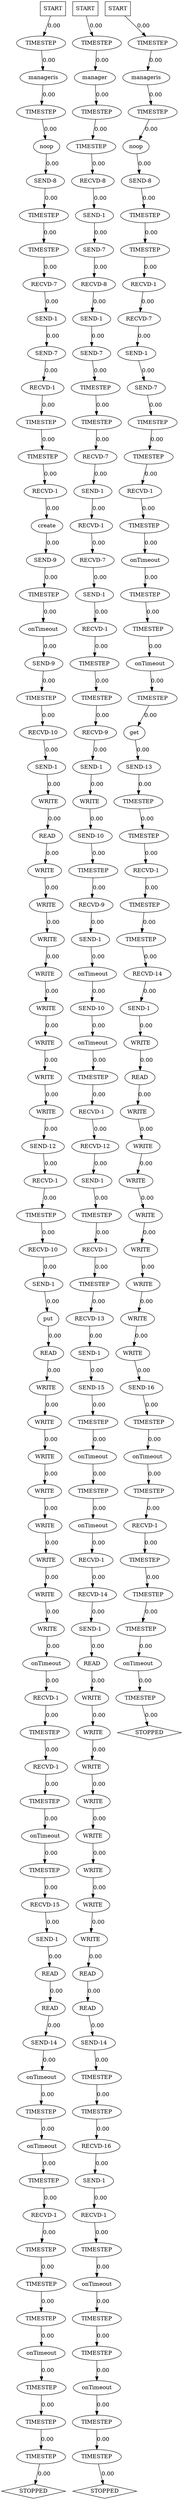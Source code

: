 digraph {
  0 [label="START",shape=box];
  1 [label="START",shape=box];
  2 [label="START",shape=box];
  3 [label="TIMESTEP"];
  4 [label="TIMESTEP"];
  5 [label="TIMESTEP"];
  6 [label="manager"];
  7 [label="manageris"];
  8 [label="manageris"];
  9 [label="TIMESTEP"];
  10 [label="TIMESTEP"];
  11 [label="TIMESTEP"];
  12 [label="TIMESTEP"];
  13 [label="noop"];
  14 [label="noop"];
  15 [label="RECVD-8"];
  16 [label="SEND-8"];
  17 [label="SEND-8"];
  18 [label="SEND-1"];
  19 [label="TIMESTEP"];
  20 [label="TIMESTEP"];
  21 [label="SEND-7"];
  22 [label="TIMESTEP"];
  23 [label="TIMESTEP"];
  24 [label="RECVD-1"];
  25 [label="RECVD-7"];
  26 [label="RECVD-8"];
  27 [label="RECVD-7"];
  28 [label="SEND-1"];
  29 [label="SEND-1"];
  30 [label="SEND-1"];
  31 [label="SEND-7"];
  32 [label="SEND-7"];
  33 [label="RECVD-1"];
  34 [label="SEND-7"];
  35 [label="TIMESTEP"];
  36 [label="TIMESTEP"];
  37 [label="TIMESTEP"];
  38 [label="TIMESTEP"];
  39 [label="RECVD-7"];
  40 [label="TIMESTEP"];
  41 [label="TIMESTEP"];
  42 [label="RECVD-1"];
  43 [label="RECVD-1"];
  44 [label="SEND-1"];
  45 [label="RECVD-1"];
  46 [label="TIMESTEP"];
  47 [label="create"];
  48 [label="RECVD-7"];
  49 [label="SEND-9"];
  50 [label="onTimeout"];
  51 [label="SEND-1"];
  52 [label="TIMESTEP"];
  53 [label="TIMESTEP"];
  54 [label="RECVD-1"];
  55 [label="TIMESTEP"];
  56 [label="onTimeout"];
  57 [label="SEND-9"];
  58 [label="TIMESTEP"];
  59 [label="onTimeout"];
  60 [label="TIMESTEP"];
  61 [label="TIMESTEP"];
  62 [label="TIMESTEP"];
  63 [label="RECVD-10"];
  64 [label="RECVD-9"];
  65 [label="get"];
  66 [label="SEND-1"];
  67 [label="SEND-1"];
  68 [label="SEND-13"];
  69 [label="TIMESTEP"];
  70 [label="WRITE"];
  71 [label="WRITE"];
  72 [label="READ"];
  73 [label="SEND-10"];
  74 [label="TIMESTEP"];
  75 [label="RECVD-1"];
  76 [label="TIMESTEP"];
  77 [label="WRITE"];
  78 [label="RECVD-9"];
  79 [label="TIMESTEP"];
  80 [label="WRITE"];
  81 [label="SEND-1"];
  82 [label="TIMESTEP"];
  83 [label="WRITE"];
  84 [label="RECVD-14"];
  85 [label="WRITE"];
  86 [label="onTimeout"];
  87 [label="SEND-1"];
  88 [label="SEND-10"];
  89 [label="WRITE"];
  90 [label="WRITE"];
  91 [label="WRITE"];
  92 [label="onTimeout"];
  93 [label="READ"];
  94 [label="TIMESTEP"];
  95 [label="WRITE"];
  96 [label="RECVD-1"];
  97 [label="WRITE"];
  98 [label="WRITE"];
  99 [label="RECVD-12"];
  100 [label="SEND-12"];
  101 [label="WRITE"];
  102 [label="RECVD-1"];
  103 [label="SEND-1"];
  104 [label="WRITE"];
  105 [label="TIMESTEP"];
  106 [label="TIMESTEP"];
  107 [label="WRITE"];
  108 [label="RECVD-1"];
  109 [label="RECVD-10"];
  110 [label="WRITE"];
  111 [label="SEND-1"];
  112 [label="TIMESTEP"];
  113 [label="WRITE"];
  114 [label="RECVD-13"];
  115 [label="WRITE"];
  116 [label="put"];
  117 [label="READ"];
  118 [label="SEND-1"];
  119 [label="WRITE"];
  120 [label="SEND-15"];
  121 [label="SEND-16"];
  122 [label="WRITE"];
  123 [label="TIMESTEP"];
  124 [label="TIMESTEP"];
  125 [label="WRITE"];
  126 [label="WRITE"];
  127 [label="onTimeout"];
  128 [label="onTimeout"];
  129 [label="TIMESTEP"];
  130 [label="TIMESTEP"];
  131 [label="WRITE"];
  132 [label="RECVD-1"];
  133 [label="WRITE"];
  134 [label="onTimeout"];
  135 [label="RECVD-1"];
  136 [label="TIMESTEP"];
  137 [label="WRITE"];
  138 [label="RECVD-14"];
  139 [label="TIMESTEP"];
  140 [label="WRITE"];
  141 [label="SEND-1"];
  142 [label="TIMESTEP"];
  143 [label="WRITE"];
  144 [label="READ"];
  145 [label="onTimeout"];
  146 [label="onTimeout"];
  147 [label="RECVD-1"];
  148 [label="TIMESTEP"];
  149 [label="WRITE"];
  150 [label="STOPPED",shape=diamond];
  151 [label="TIMESTEP"];
  152 [label="WRITE"];
  153 [label="RECVD-1"];
  154 [label="WRITE"];
  155 [label="TIMESTEP"];
  156 [label="WRITE"];
  157 [label="WRITE"];
  158 [label="onTimeout"];
  159 [label="TIMESTEP"];
  160 [label="WRITE"];
  161 [label="RECVD-15"];
  162 [label="WRITE"];
  163 [label="SEND-1"];
  164 [label="WRITE"];
  165 [label="READ"];
  166 [label="READ"];
  167 [label="READ"];
  168 [label="READ"];
  169 [label="SEND-14"];
  170 [label="SEND-14"];
  171 [label="TIMESTEP"];
  172 [label="onTimeout"];
  173 [label="TIMESTEP"];
  174 [label="TIMESTEP"];
  175 [label="RECVD-16"];
  176 [label="onTimeout"];
  177 [label="SEND-1"];
  178 [label="TIMESTEP"];
  179 [label="RECVD-1"];
  180 [label="RECVD-1"];
  181 [label="TIMESTEP"];
  182 [label="TIMESTEP"];
  183 [label="TIMESTEP"];
  184 [label="onTimeout"];
  185 [label="TIMESTEP"];
  186 [label="TIMESTEP"];
  187 [label="TIMESTEP"];
  188 [label="onTimeout"];
  189 [label="TIMESTEP"];
  190 [label="onTimeout"];
  191 [label="TIMESTEP"];
  192 [label="TIMESTEP"];
  193 [label="TIMESTEP"];
  194 [label="TIMESTEP"];
  195 [label="STOPPED",shape=diamond];
  196 [label="STOPPED",shape=diamond];
0->3 [label="0.00", weight="0.00",];
1->4 [label="0.00", weight="0.00",];
2->5 [label="0.00", weight="0.00",];
3->7 [label="0.00", weight="0.00",];
4->6 [label="0.00", weight="0.00",];
5->8 [label="0.00", weight="0.00",];
6->9 [label="0.00", weight="0.00",];
7->10 [label="0.00", weight="0.00",];
8->11 [label="0.00", weight="0.00",];
9->12 [label="0.00", weight="0.00",];
10->13 [label="0.00", weight="0.00",];
11->14 [label="0.00", weight="0.00",];
12->15 [label="0.00", weight="0.00",];
13->16 [label="0.00", weight="0.00",];
14->17 [label="0.00", weight="0.00",];
15->18 [label="0.00", weight="0.00",];
16->19 [label="0.00", weight="0.00",];
17->20 [label="0.00", weight="0.00",];
18->21 [label="0.00", weight="0.00",];
19->22 [label="0.00", weight="0.00",];
20->23 [label="0.00", weight="0.00",];
21->26 [label="0.00", weight="0.00",];
22->25 [label="0.00", weight="0.00",];
23->24 [label="0.00", weight="0.00",];
24->27 [label="0.00", weight="0.00",];
25->28 [label="0.00", weight="0.00",];
26->29 [label="0.00", weight="0.00",];
27->30 [label="0.00", weight="0.00",];
28->31 [label="0.00", weight="0.00",];
29->32 [label="0.00", weight="0.00",];
30->34 [label="0.00", weight="0.00",];
31->33 [label="0.00", weight="0.00",];
32->35 [label="0.00", weight="0.00",];
33->36 [label="0.00", weight="0.00",];
34->37 [label="0.00", weight="0.00",];
35->38 [label="0.00", weight="0.00",];
36->40 [label="0.00", weight="0.00",];
37->41 [label="0.00", weight="0.00",];
38->39 [label="0.00", weight="0.00",];
39->44 [label="0.00", weight="0.00",];
40->42 [label="0.00", weight="0.00",];
41->43 [label="0.00", weight="0.00",];
42->47 [label="0.00", weight="0.00",];
43->46 [label="0.00", weight="0.00",];
44->45 [label="0.00", weight="0.00",];
45->48 [label="0.00", weight="0.00",];
46->50 [label="0.00", weight="0.00",];
47->49 [label="0.00", weight="0.00",];
48->51 [label="0.00", weight="0.00",];
49->52 [label="0.00", weight="0.00",];
50->53 [label="0.00", weight="0.00",];
51->54 [label="0.00", weight="0.00",];
52->56 [label="0.00", weight="0.00",];
53->55 [label="0.00", weight="0.00",];
54->58 [label="0.00", weight="0.00",];
55->59 [label="0.00", weight="0.00",];
56->57 [label="0.00", weight="0.00",];
57->60 [label="0.00", weight="0.00",];
58->61 [label="0.00", weight="0.00",];
59->62 [label="0.00", weight="0.00",];
60->63 [label="0.00", weight="0.00",];
61->64 [label="0.00", weight="0.00",];
62->65 [label="0.00", weight="0.00",];
63->66 [label="0.00", weight="0.00",];
64->67 [label="0.00", weight="0.00",];
65->68 [label="0.00", weight="0.00",];
66->70 [label="0.00", weight="0.00",];
67->71 [label="0.00", weight="0.00",];
68->69 [label="0.00", weight="0.00",];
69->74 [label="0.00", weight="0.00",];
70->72 [label="0.00", weight="0.00",];
71->73 [label="0.00", weight="0.00",];
72->77 [label="0.00", weight="0.00",];
73->76 [label="0.00", weight="0.00",];
74->75 [label="0.00", weight="0.00",];
75->79 [label="0.00", weight="0.00",];
76->78 [label="0.00", weight="0.00",];
77->80 [label="0.00", weight="0.00",];
78->81 [label="0.00", weight="0.00",];
79->82 [label="0.00", weight="0.00",];
80->83 [label="0.00", weight="0.00",];
81->86 [label="0.00", weight="0.00",];
82->84 [label="0.00", weight="0.00",];
83->85 [label="0.00", weight="0.00",];
84->87 [label="0.00", weight="0.00",];
85->89 [label="0.00", weight="0.00",];
86->88 [label="0.00", weight="0.00",];
87->90 [label="0.00", weight="0.00",];
88->92 [label="0.00", weight="0.00",];
89->91 [label="0.00", weight="0.00",];
90->93 [label="0.00", weight="0.00",];
91->95 [label="0.00", weight="0.00",];
92->94 [label="0.00", weight="0.00",];
93->97 [label="0.00", weight="0.00",];
94->96 [label="0.00", weight="0.00",];
95->98 [label="0.00", weight="0.00",];
96->99 [label="0.00", weight="0.00",];
97->101 [label="0.00", weight="0.00",];
98->100 [label="0.00", weight="0.00",];
99->103 [label="0.00", weight="0.00",];
100->102 [label="0.00", weight="0.00",];
101->104 [label="0.00", weight="0.00",];
102->105 [label="0.00", weight="0.00",];
103->106 [label="0.00", weight="0.00",];
104->107 [label="0.00", weight="0.00",];
105->109 [label="0.00", weight="0.00",];
106->108 [label="0.00", weight="0.00",];
107->110 [label="0.00", weight="0.00",];
108->112 [label="0.00", weight="0.00",];
109->111 [label="0.00", weight="0.00",];
110->113 [label="0.00", weight="0.00",];
111->116 [label="0.00", weight="0.00",];
112->114 [label="0.00", weight="0.00",];
113->115 [label="0.00", weight="0.00",];
114->118 [label="0.00", weight="0.00",];
115->119 [label="0.00", weight="0.00",];
116->117 [label="0.00", weight="0.00",];
117->122 [label="0.00", weight="0.00",];
118->120 [label="0.00", weight="0.00",];
119->121 [label="0.00", weight="0.00",];
120->123 [label="0.00", weight="0.00",];
121->124 [label="0.00", weight="0.00",];
122->125 [label="0.00", weight="0.00",];
123->127 [label="0.00", weight="0.00",];
124->128 [label="0.00", weight="0.00",];
125->126 [label="0.00", weight="0.00",];
126->131 [label="0.00", weight="0.00",];
127->129 [label="0.00", weight="0.00",];
128->130 [label="0.00", weight="0.00",];
129->134 [label="0.00", weight="0.00",];
130->132 [label="0.00", weight="0.00",];
131->133 [label="0.00", weight="0.00",];
132->136 [label="0.00", weight="0.00",];
133->137 [label="0.00", weight="0.00",];
134->135 [label="0.00", weight="0.00",];
135->138 [label="0.00", weight="0.00",];
136->139 [label="0.00", weight="0.00",];
137->140 [label="0.00", weight="0.00",];
138->141 [label="0.00", weight="0.00",];
139->142 [label="0.00", weight="0.00",];
140->143 [label="0.00", weight="0.00",];
141->144 [label="0.00", weight="0.00",];
142->145 [label="0.00", weight="0.00",];
143->146 [label="0.00", weight="0.00",];
144->149 [label="0.00", weight="0.00",];
145->148 [label="0.00", weight="0.00",];
146->147 [label="0.00", weight="0.00",];
147->151 [label="0.00", weight="0.00",];
148->150 [label="0.00", weight="0.00",];
149->152 [label="0.00", weight="0.00",];
151->153 [label="0.00", weight="0.00",];
152->154 [label="0.00", weight="0.00",];
153->155 [label="0.00", weight="0.00",];
154->156 [label="0.00", weight="0.00",];
155->158 [label="0.00", weight="0.00",];
156->157 [label="0.00", weight="0.00",];
157->160 [label="0.00", weight="0.00",];
158->159 [label="0.00", weight="0.00",];
159->161 [label="0.00", weight="0.00",];
160->162 [label="0.00", weight="0.00",];
161->163 [label="0.00", weight="0.00",];
162->164 [label="0.00", weight="0.00",];
163->165 [label="0.00", weight="0.00",];
164->166 [label="0.00", weight="0.00",];
165->167 [label="0.00", weight="0.00",];
166->168 [label="0.00", weight="0.00",];
167->169 [label="0.00", weight="0.00",];
168->170 [label="0.00", weight="0.00",];
169->172 [label="0.00", weight="0.00",];
170->171 [label="0.00", weight="0.00",];
171->173 [label="0.00", weight="0.00",];
172->174 [label="0.00", weight="0.00",];
173->175 [label="0.00", weight="0.00",];
174->176 [label="0.00", weight="0.00",];
175->177 [label="0.00", weight="0.00",];
176->178 [label="0.00", weight="0.00",];
177->179 [label="0.00", weight="0.00",];
178->180 [label="0.00", weight="0.00",];
179->181 [label="0.00", weight="0.00",];
180->182 [label="0.00", weight="0.00",];
181->184 [label="0.00", weight="0.00",];
182->183 [label="0.00", weight="0.00",];
183->185 [label="0.00", weight="0.00",];
184->186 [label="0.00", weight="0.00",];
185->188 [label="0.00", weight="0.00",];
186->187 [label="0.00", weight="0.00",];
187->190 [label="0.00", weight="0.00",];
188->189 [label="0.00", weight="0.00",];
189->191 [label="0.00", weight="0.00",];
190->192 [label="0.00", weight="0.00",];
191->193 [label="0.00", weight="0.00",];
192->194 [label="0.00", weight="0.00",];
193->195 [label="0.00", weight="0.00",];
194->196 [label="0.00", weight="0.00",];
} // digraph

